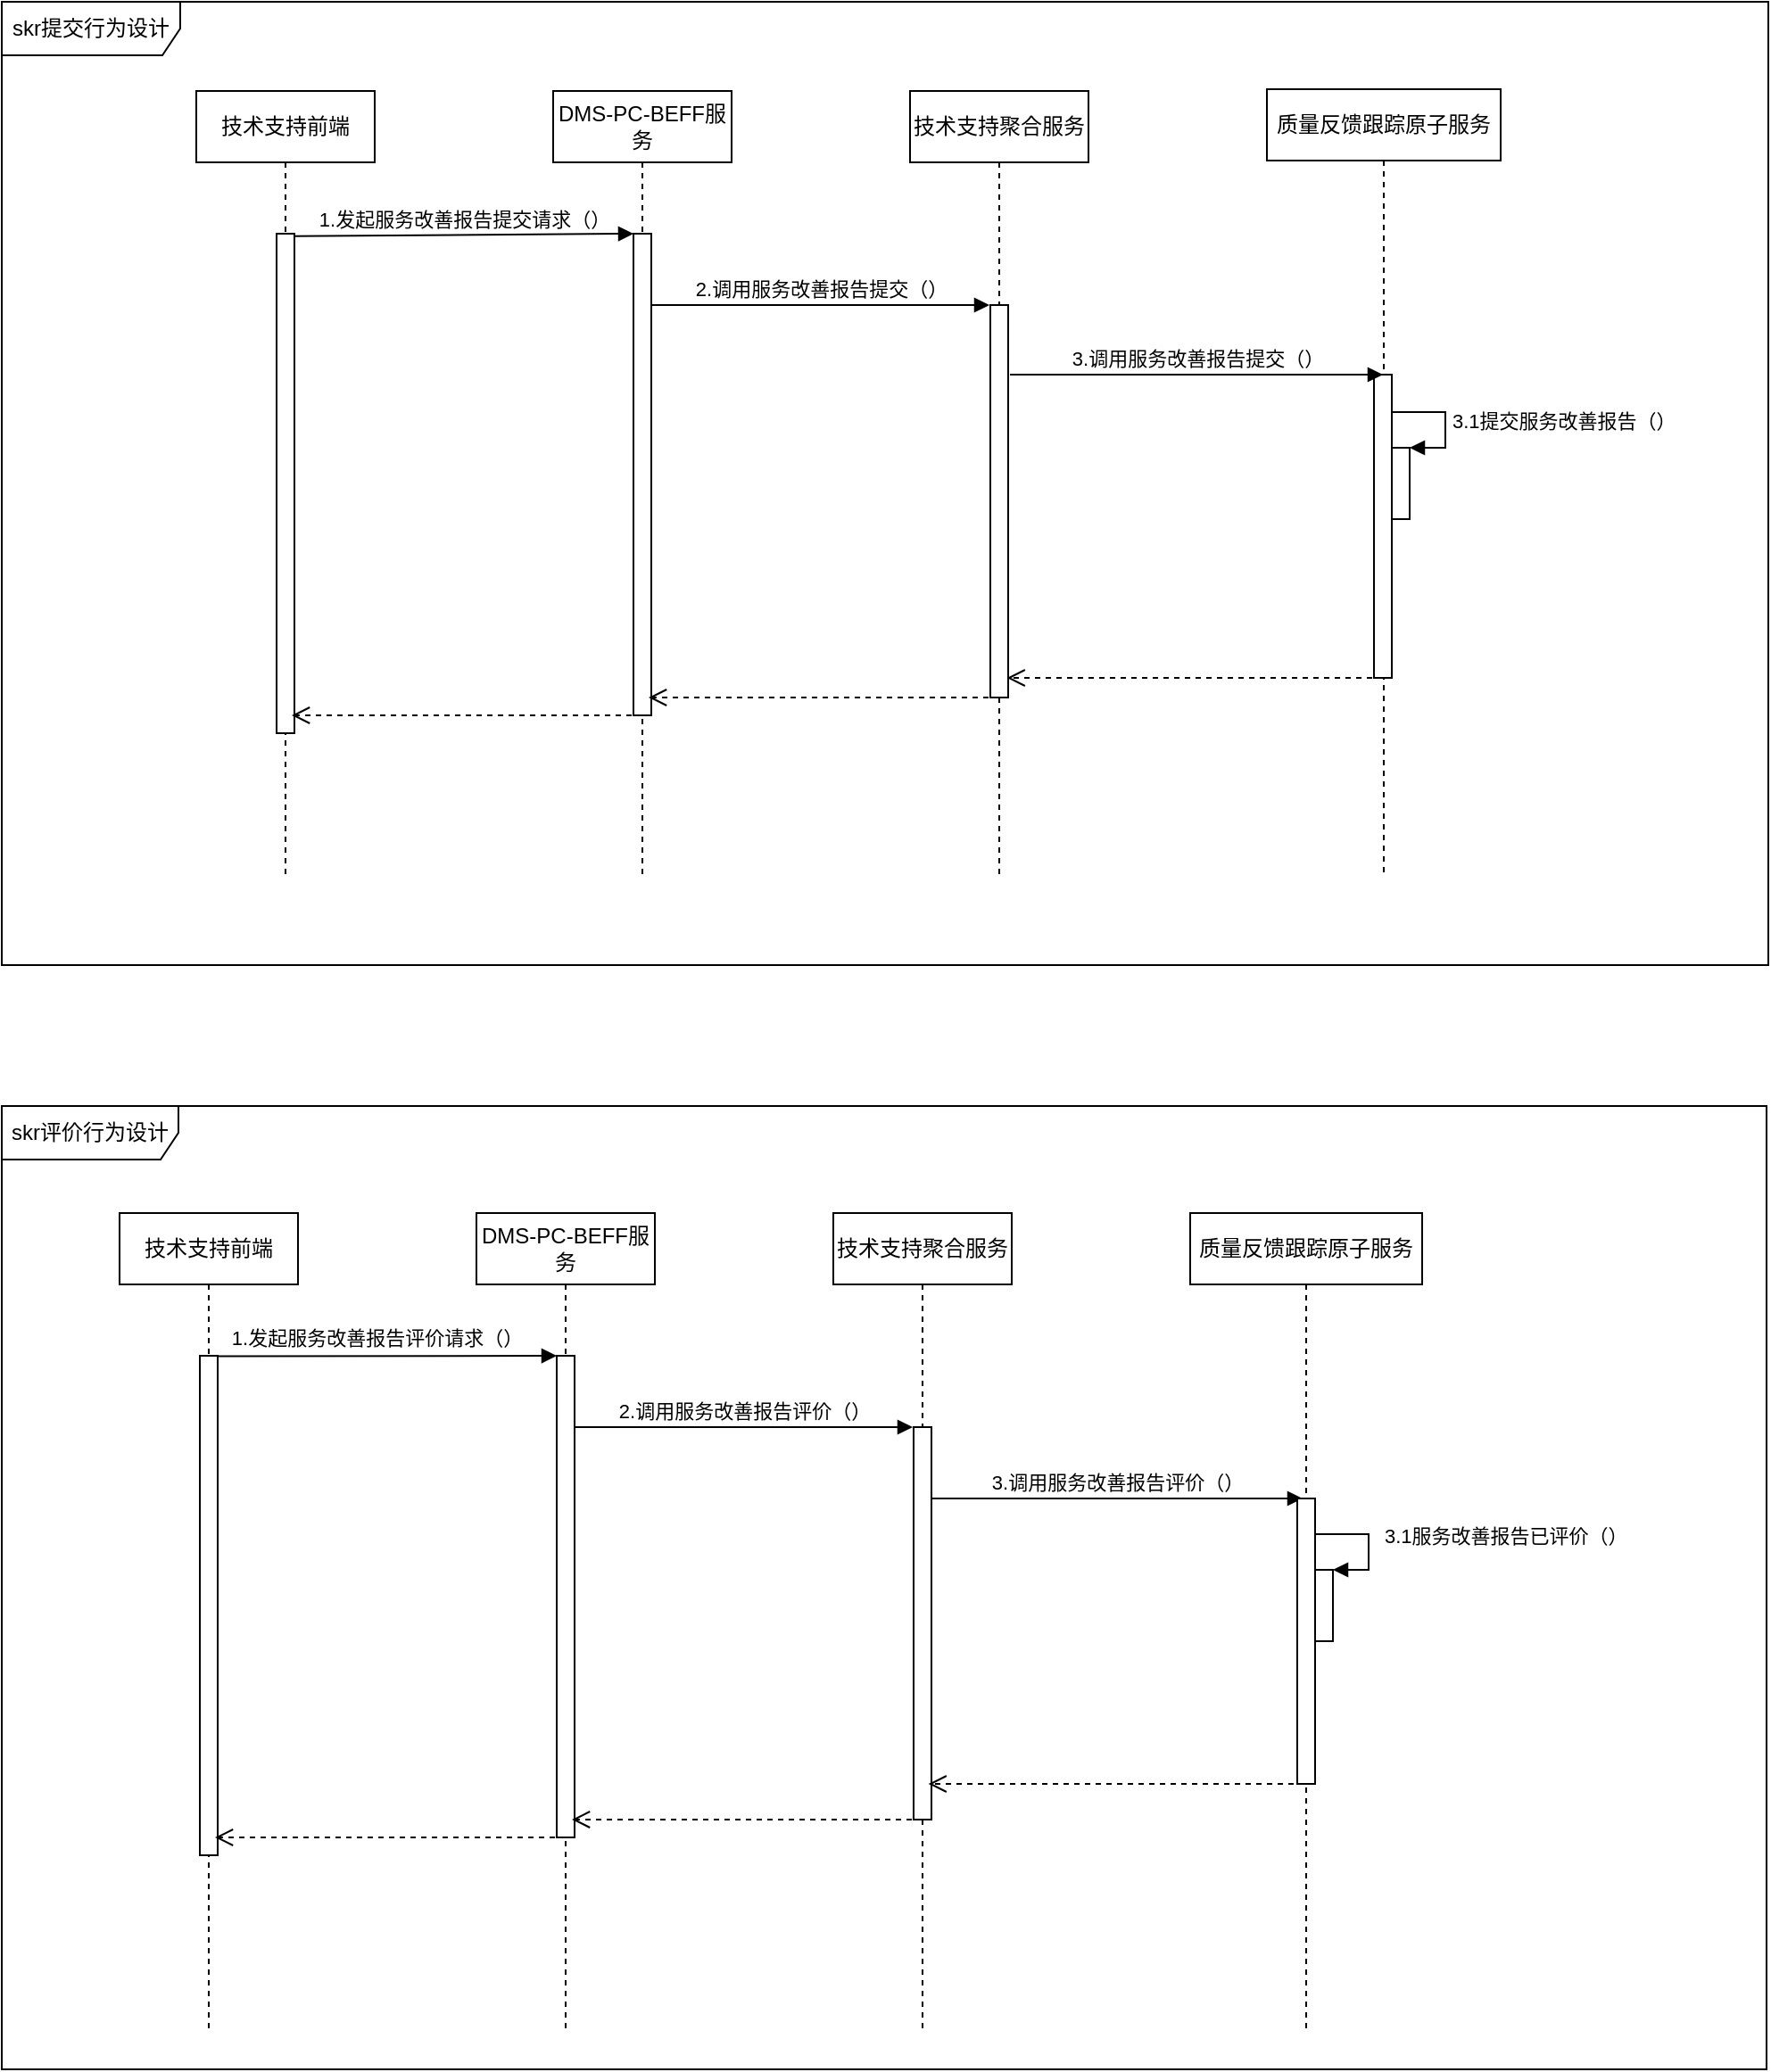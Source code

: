 <mxfile version="16.2.4" type="github" pages="6">
  <diagram id="TrSOcgq1P8zjbeBmHI5Y" name="第 1 页">
    <mxGraphModel dx="2324" dy="1053" grid="1" gridSize="10" guides="1" tooltips="1" connect="1" arrows="1" fold="1" page="1" pageScale="1" pageWidth="827" pageHeight="1169" math="0" shadow="0">
      <root>
        <mxCell id="0" />
        <mxCell id="1" parent="0" />
        <mxCell id="y9LRkIkVJuertMiDrjGQ-1" value="技术支持前端" style="shape=umlLifeline;perimeter=lifelinePerimeter;whiteSpace=wrap;html=1;container=1;collapsible=0;recursiveResize=0;outlineConnect=0;" vertex="1" parent="1">
          <mxGeometry x="339" y="151" width="100" height="440" as="geometry" />
        </mxCell>
        <mxCell id="y9LRkIkVJuertMiDrjGQ-2" value="" style="html=1;points=[];perimeter=orthogonalPerimeter;" vertex="1" parent="y9LRkIkVJuertMiDrjGQ-1">
          <mxGeometry x="45" y="80" width="10" height="280" as="geometry" />
        </mxCell>
        <mxCell id="y9LRkIkVJuertMiDrjGQ-3" value="DMS-PC-BEFF服务" style="shape=umlLifeline;perimeter=lifelinePerimeter;whiteSpace=wrap;html=1;container=1;collapsible=0;recursiveResize=0;outlineConnect=0;" vertex="1" parent="1">
          <mxGeometry x="539" y="151" width="100" height="440" as="geometry" />
        </mxCell>
        <mxCell id="y9LRkIkVJuertMiDrjGQ-4" value="" style="html=1;points=[];perimeter=orthogonalPerimeter;" vertex="1" parent="y9LRkIkVJuertMiDrjGQ-3">
          <mxGeometry x="45" y="80" width="10" height="270" as="geometry" />
        </mxCell>
        <mxCell id="y9LRkIkVJuertMiDrjGQ-5" value="2.调用服务改善报告提交（）" style="html=1;verticalAlign=bottom;endArrow=block;rounded=0;" edge="1" parent="y9LRkIkVJuertMiDrjGQ-3">
          <mxGeometry width="80" relative="1" as="geometry">
            <mxPoint x="55" y="120" as="sourcePoint" />
            <mxPoint x="244.5" y="120" as="targetPoint" />
          </mxGeometry>
        </mxCell>
        <mxCell id="y9LRkIkVJuertMiDrjGQ-6" value="技术支持聚合服务" style="shape=umlLifeline;perimeter=lifelinePerimeter;whiteSpace=wrap;html=1;container=1;collapsible=0;recursiveResize=0;outlineConnect=0;" vertex="1" parent="1">
          <mxGeometry x="739" y="151" width="100" height="440" as="geometry" />
        </mxCell>
        <mxCell id="y9LRkIkVJuertMiDrjGQ-7" value="" style="html=1;points=[];perimeter=orthogonalPerimeter;" vertex="1" parent="y9LRkIkVJuertMiDrjGQ-6">
          <mxGeometry x="45" y="120" width="10" height="220" as="geometry" />
        </mxCell>
        <mxCell id="y9LRkIkVJuertMiDrjGQ-8" value="质量反馈跟踪原子服务" style="shape=umlLifeline;perimeter=lifelinePerimeter;whiteSpace=wrap;html=1;container=1;collapsible=0;recursiveResize=0;outlineConnect=0;" vertex="1" parent="1">
          <mxGeometry x="939" y="150" width="131" height="441" as="geometry" />
        </mxCell>
        <mxCell id="y9LRkIkVJuertMiDrjGQ-9" value="" style="html=1;points=[];perimeter=orthogonalPerimeter;" vertex="1" parent="y9LRkIkVJuertMiDrjGQ-8">
          <mxGeometry x="60" y="160" width="10" height="170" as="geometry" />
        </mxCell>
        <mxCell id="y9LRkIkVJuertMiDrjGQ-10" value="" style="html=1;points=[];perimeter=orthogonalPerimeter;" vertex="1" parent="y9LRkIkVJuertMiDrjGQ-8">
          <mxGeometry x="70" y="201" width="10" height="40" as="geometry" />
        </mxCell>
        <mxCell id="y9LRkIkVJuertMiDrjGQ-11" value="3.1提交服务改善报告（）" style="edgeStyle=orthogonalEdgeStyle;html=1;align=left;spacingLeft=2;endArrow=block;rounded=0;entryX=1;entryY=0;" edge="1" parent="y9LRkIkVJuertMiDrjGQ-8" target="y9LRkIkVJuertMiDrjGQ-10">
          <mxGeometry relative="1" as="geometry">
            <mxPoint x="70" y="181" as="sourcePoint" />
            <Array as="points">
              <mxPoint x="100" y="181" />
            </Array>
          </mxGeometry>
        </mxCell>
        <mxCell id="y9LRkIkVJuertMiDrjGQ-12" value="3.调用服务改善报告提交（）" style="html=1;verticalAlign=bottom;endArrow=block;rounded=0;" edge="1" parent="y9LRkIkVJuertMiDrjGQ-8">
          <mxGeometry width="80" relative="1" as="geometry">
            <mxPoint x="-144" y="160" as="sourcePoint" />
            <mxPoint x="65" y="160" as="targetPoint" />
          </mxGeometry>
        </mxCell>
        <mxCell id="y9LRkIkVJuertMiDrjGQ-13" value="1.发起服务改善报告提交请求（）" style="html=1;verticalAlign=bottom;endArrow=block;rounded=0;exitX=1;exitY=0.005;exitDx=0;exitDy=0;exitPerimeter=0;entryX=0;entryY=0;entryDx=0;entryDy=0;entryPerimeter=0;" edge="1" parent="1" source="y9LRkIkVJuertMiDrjGQ-2" target="y9LRkIkVJuertMiDrjGQ-4">
          <mxGeometry width="80" relative="1" as="geometry">
            <mxPoint x="399" y="231" as="sourcePoint" />
            <mxPoint x="479" y="231" as="targetPoint" />
          </mxGeometry>
        </mxCell>
        <mxCell id="y9LRkIkVJuertMiDrjGQ-14" value="" style="html=1;verticalAlign=bottom;endArrow=open;dashed=1;endSize=8;rounded=0;" edge="1" parent="1">
          <mxGeometry relative="1" as="geometry">
            <mxPoint x="1004" y="480" as="sourcePoint" />
            <mxPoint x="793.324" y="480" as="targetPoint" />
          </mxGeometry>
        </mxCell>
        <mxCell id="y9LRkIkVJuertMiDrjGQ-15" value="" style="html=1;verticalAlign=bottom;endArrow=open;dashed=1;endSize=8;rounded=0;" edge="1" parent="1">
          <mxGeometry relative="1" as="geometry">
            <mxPoint x="783" y="491" as="sourcePoint" />
            <mxPoint x="592.5" y="491" as="targetPoint" />
          </mxGeometry>
        </mxCell>
        <mxCell id="y9LRkIkVJuertMiDrjGQ-16" value="" style="html=1;verticalAlign=bottom;endArrow=open;dashed=1;endSize=8;rounded=0;" edge="1" parent="1">
          <mxGeometry relative="1" as="geometry">
            <mxPoint x="583" y="501" as="sourcePoint" />
            <mxPoint x="392.5" y="501" as="targetPoint" />
          </mxGeometry>
        </mxCell>
        <mxCell id="y9LRkIkVJuertMiDrjGQ-17" value="技术支持前端" style="shape=umlLifeline;perimeter=lifelinePerimeter;whiteSpace=wrap;html=1;container=1;collapsible=0;recursiveResize=0;outlineConnect=0;" vertex="1" parent="1">
          <mxGeometry x="296" y="780" width="100" height="460" as="geometry" />
        </mxCell>
        <mxCell id="y9LRkIkVJuertMiDrjGQ-18" value="" style="html=1;points=[];perimeter=orthogonalPerimeter;" vertex="1" parent="y9LRkIkVJuertMiDrjGQ-17">
          <mxGeometry x="45" y="80" width="10" height="280" as="geometry" />
        </mxCell>
        <mxCell id="y9LRkIkVJuertMiDrjGQ-19" value="DMS-PC-BEFF服务" style="shape=umlLifeline;perimeter=lifelinePerimeter;whiteSpace=wrap;html=1;container=1;collapsible=0;recursiveResize=0;outlineConnect=0;size=40;" vertex="1" parent="1">
          <mxGeometry x="496" y="780" width="100" height="460" as="geometry" />
        </mxCell>
        <mxCell id="y9LRkIkVJuertMiDrjGQ-20" value="" style="html=1;points=[];perimeter=orthogonalPerimeter;" vertex="1" parent="y9LRkIkVJuertMiDrjGQ-19">
          <mxGeometry x="45" y="80" width="10" height="270" as="geometry" />
        </mxCell>
        <mxCell id="y9LRkIkVJuertMiDrjGQ-21" value="2.调用服务改善报告评价（）" style="html=1;verticalAlign=bottom;endArrow=block;rounded=0;" edge="1" parent="y9LRkIkVJuertMiDrjGQ-19">
          <mxGeometry width="80" relative="1" as="geometry">
            <mxPoint x="55" y="120" as="sourcePoint" />
            <mxPoint x="244.5" y="120" as="targetPoint" />
          </mxGeometry>
        </mxCell>
        <mxCell id="y9LRkIkVJuertMiDrjGQ-22" value="技术支持聚合服务" style="shape=umlLifeline;perimeter=lifelinePerimeter;whiteSpace=wrap;html=1;container=1;collapsible=0;recursiveResize=0;outlineConnect=0;" vertex="1" parent="1">
          <mxGeometry x="696" y="780" width="100" height="460" as="geometry" />
        </mxCell>
        <mxCell id="y9LRkIkVJuertMiDrjGQ-23" value="" style="html=1;points=[];perimeter=orthogonalPerimeter;" vertex="1" parent="y9LRkIkVJuertMiDrjGQ-22">
          <mxGeometry x="45" y="120" width="10" height="220" as="geometry" />
        </mxCell>
        <mxCell id="y9LRkIkVJuertMiDrjGQ-24" value="3.调用服务改善报告评价（）" style="html=1;verticalAlign=bottom;endArrow=block;rounded=0;entryX=-0.4;entryY=0;entryDx=0;entryDy=0;entryPerimeter=0;" edge="1" parent="y9LRkIkVJuertMiDrjGQ-22" source="y9LRkIkVJuertMiDrjGQ-23">
          <mxGeometry width="80" relative="1" as="geometry">
            <mxPoint x="63" y="160" as="sourcePoint" />
            <mxPoint x="263" y="160" as="targetPoint" />
          </mxGeometry>
        </mxCell>
        <mxCell id="y9LRkIkVJuertMiDrjGQ-25" value="质量反馈跟踪原子服务" style="shape=umlLifeline;perimeter=lifelinePerimeter;whiteSpace=wrap;html=1;container=1;collapsible=0;recursiveResize=0;outlineConnect=0;" vertex="1" parent="1">
          <mxGeometry x="896" y="780" width="130" height="460" as="geometry" />
        </mxCell>
        <mxCell id="y9LRkIkVJuertMiDrjGQ-26" value="" style="html=1;points=[];perimeter=orthogonalPerimeter;" vertex="1" parent="y9LRkIkVJuertMiDrjGQ-25">
          <mxGeometry x="60" y="160" width="10" height="160" as="geometry" />
        </mxCell>
        <mxCell id="y9LRkIkVJuertMiDrjGQ-27" value="" style="html=1;points=[];perimeter=orthogonalPerimeter;" vertex="1" parent="y9LRkIkVJuertMiDrjGQ-25">
          <mxGeometry x="70" y="200" width="10" height="40" as="geometry" />
        </mxCell>
        <mxCell id="y9LRkIkVJuertMiDrjGQ-28" value="3.1服务改善报告已评价（）" style="edgeStyle=orthogonalEdgeStyle;html=1;align=left;spacingLeft=2;endArrow=block;rounded=0;entryX=1;entryY=0;" edge="1" parent="y9LRkIkVJuertMiDrjGQ-25" target="y9LRkIkVJuertMiDrjGQ-27">
          <mxGeometry x="-0.114" y="5" relative="1" as="geometry">
            <mxPoint x="70" y="180" as="sourcePoint" />
            <Array as="points">
              <mxPoint x="100" y="180" />
            </Array>
            <mxPoint as="offset" />
          </mxGeometry>
        </mxCell>
        <mxCell id="y9LRkIkVJuertMiDrjGQ-29" value="1.发起服务改善报告评价请求（）" style="html=1;verticalAlign=bottom;endArrow=block;rounded=0;exitX=1;exitY=0.001;exitDx=0;exitDy=0;exitPerimeter=0;entryX=0;entryY=0;entryDx=0;entryDy=0;entryPerimeter=0;" edge="1" parent="1" source="y9LRkIkVJuertMiDrjGQ-18" target="y9LRkIkVJuertMiDrjGQ-20">
          <mxGeometry x="-0.063" y="1" width="80" relative="1" as="geometry">
            <mxPoint x="356" y="860" as="sourcePoint" />
            <mxPoint x="436" y="860" as="targetPoint" />
            <mxPoint as="offset" />
          </mxGeometry>
        </mxCell>
        <mxCell id="y9LRkIkVJuertMiDrjGQ-30" value="" style="html=1;verticalAlign=bottom;endArrow=open;dashed=1;endSize=8;rounded=0;exitX=-0.2;exitY=1;exitDx=0;exitDy=0;exitPerimeter=0;" edge="1" parent="1" source="y9LRkIkVJuertMiDrjGQ-26">
          <mxGeometry relative="1" as="geometry">
            <mxPoint x="940" y="1100" as="sourcePoint" />
            <mxPoint x="749.324" y="1100" as="targetPoint" />
          </mxGeometry>
        </mxCell>
        <mxCell id="y9LRkIkVJuertMiDrjGQ-31" value="" style="html=1;verticalAlign=bottom;endArrow=open;dashed=1;endSize=8;rounded=0;" edge="1" parent="1">
          <mxGeometry relative="1" as="geometry">
            <mxPoint x="740" y="1120" as="sourcePoint" />
            <mxPoint x="549.5" y="1120" as="targetPoint" />
          </mxGeometry>
        </mxCell>
        <mxCell id="y9LRkIkVJuertMiDrjGQ-32" value="" style="html=1;verticalAlign=bottom;endArrow=open;dashed=1;endSize=8;rounded=0;" edge="1" parent="1">
          <mxGeometry relative="1" as="geometry">
            <mxPoint x="540" y="1130" as="sourcePoint" />
            <mxPoint x="349.5" y="1130" as="targetPoint" />
          </mxGeometry>
        </mxCell>
        <mxCell id="y9LRkIkVJuertMiDrjGQ-33" value="skr提交行为设计" style="shape=umlFrame;whiteSpace=wrap;html=1;width=100;height=30;" vertex="1" parent="1">
          <mxGeometry x="230" y="101" width="990" height="540" as="geometry" />
        </mxCell>
        <mxCell id="y9LRkIkVJuertMiDrjGQ-34" value="skr评价行为设计" style="shape=umlFrame;whiteSpace=wrap;html=1;width=99;height=30;" vertex="1" parent="1">
          <mxGeometry x="230" y="720" width="989" height="540" as="geometry" />
        </mxCell>
      </root>
    </mxGraphModel>
  </diagram>
  <diagram name="skr聚合根设计" id="5BwiAaiVjhntde1D76YD">
    <mxGraphModel dx="1422" dy="762" grid="1" gridSize="10" guides="1" tooltips="1" connect="1" arrows="1" fold="1" page="1" pageScale="1" pageWidth="3300" pageHeight="4681" math="0" shadow="0">
      <root>
        <mxCell id="-Jd7vyAMfyjJsaXYtgSQ-0" />
        <mxCell id="-Jd7vyAMfyjJsaXYtgSQ-1" parent="-Jd7vyAMfyjJsaXYtgSQ-0" />
        <mxCell id="TLOllca4X_2cKeXK6NPu-2" value="skr" style="shape=table;startSize=30;container=1;collapsible=1;childLayout=tableLayout;fixedRows=1;rowLines=0;fontStyle=1;align=center;resizeLast=1;fillColor=#D0C96F;strokeColor=#b85450;" parent="-Jd7vyAMfyjJsaXYtgSQ-1" vertex="1">
          <mxGeometry x="535" y="720" width="170" height="210" as="geometry" />
        </mxCell>
        <mxCell id="TLOllca4X_2cKeXK6NPu-3" value="" style="shape=partialRectangle;collapsible=0;dropTarget=0;pointerEvents=0;fillColor=#D0C96F;top=0;left=0;bottom=1;right=0;points=[[0,0.5],[1,0.5]];portConstraint=eastwest;" parent="TLOllca4X_2cKeXK6NPu-2" vertex="1">
          <mxGeometry y="30" width="170" height="30" as="geometry" />
        </mxCell>
        <mxCell id="TLOllca4X_2cKeXK6NPu-4" value="PK" style="shape=partialRectangle;connectable=0;fillColor=#D0C96F;top=0;left=0;bottom=0;right=0;fontStyle=1;overflow=hidden;strokeColor=#b85450;" parent="TLOllca4X_2cKeXK6NPu-3" vertex="1">
          <mxGeometry width="30" height="30" as="geometry">
            <mxRectangle width="30" height="30" as="alternateBounds" />
          </mxGeometry>
        </mxCell>
        <mxCell id="TLOllca4X_2cKeXK6NPu-5" value="ID" style="shape=partialRectangle;connectable=0;fillColor=#D0C96F;top=0;left=0;bottom=0;right=0;align=left;spacingLeft=6;fontStyle=5;overflow=hidden;strokeColor=#b85450;" parent="TLOllca4X_2cKeXK6NPu-3" vertex="1">
          <mxGeometry x="30" width="140" height="30" as="geometry">
            <mxRectangle width="140" height="30" as="alternateBounds" />
          </mxGeometry>
        </mxCell>
        <mxCell id="TLOllca4X_2cKeXK6NPu-6" value="" style="shape=partialRectangle;collapsible=0;dropTarget=0;pointerEvents=0;fillColor=#D0C96F;top=0;left=0;bottom=0;right=0;points=[[0,0.5],[1,0.5]];portConstraint=eastwest;" parent="TLOllca4X_2cKeXK6NPu-2" vertex="1">
          <mxGeometry y="60" width="170" height="30" as="geometry" />
        </mxCell>
        <mxCell id="TLOllca4X_2cKeXK6NPu-7" value="" style="shape=partialRectangle;connectable=0;fillColor=#D0C96F;top=0;left=0;bottom=0;right=0;editable=1;overflow=hidden;strokeColor=#b85450;" parent="TLOllca4X_2cKeXK6NPu-6" vertex="1">
          <mxGeometry width="30" height="30" as="geometry">
            <mxRectangle width="30" height="30" as="alternateBounds" />
          </mxGeometry>
        </mxCell>
        <mxCell id="TLOllca4X_2cKeXK6NPu-8" value="经销店代码" style="shape=partialRectangle;connectable=0;fillColor=#D0C96F;top=0;left=0;bottom=0;right=0;align=left;spacingLeft=6;overflow=hidden;strokeColor=#b85450;" parent="TLOllca4X_2cKeXK6NPu-6" vertex="1">
          <mxGeometry x="30" width="140" height="30" as="geometry">
            <mxRectangle width="140" height="30" as="alternateBounds" />
          </mxGeometry>
        </mxCell>
        <mxCell id="TLOllca4X_2cKeXK6NPu-9" value="" style="shape=partialRectangle;collapsible=0;dropTarget=0;pointerEvents=0;fillColor=#D0C96F;top=0;left=0;bottom=0;right=0;points=[[0,0.5],[1,0.5]];portConstraint=eastwest;" parent="TLOllca4X_2cKeXK6NPu-2" vertex="1">
          <mxGeometry y="90" width="170" height="30" as="geometry" />
        </mxCell>
        <mxCell id="TLOllca4X_2cKeXK6NPu-10" value="" style="shape=partialRectangle;connectable=0;fillColor=#D0C96F;top=0;left=0;bottom=0;right=0;editable=1;overflow=hidden;strokeColor=#b85450;" parent="TLOllca4X_2cKeXK6NPu-9" vertex="1">
          <mxGeometry width="30" height="30" as="geometry">
            <mxRectangle width="30" height="30" as="alternateBounds" />
          </mxGeometry>
        </mxCell>
        <mxCell id="TLOllca4X_2cKeXK6NPu-11" value="担当" style="shape=partialRectangle;connectable=0;fillColor=#D0C96F;top=0;left=0;bottom=0;right=0;align=left;spacingLeft=6;overflow=hidden;strokeColor=#b85450;" parent="TLOllca4X_2cKeXK6NPu-9" vertex="1">
          <mxGeometry x="30" width="140" height="30" as="geometry">
            <mxRectangle width="140" height="30" as="alternateBounds" />
          </mxGeometry>
        </mxCell>
        <mxCell id="TLOllca4X_2cKeXK6NPu-12" value="" style="shape=partialRectangle;collapsible=0;dropTarget=0;pointerEvents=0;fillColor=#D0C96F;top=0;left=0;bottom=0;right=0;points=[[0,0.5],[1,0.5]];portConstraint=eastwest;" parent="TLOllca4X_2cKeXK6NPu-2" vertex="1">
          <mxGeometry y="120" width="170" height="30" as="geometry" />
        </mxCell>
        <mxCell id="TLOllca4X_2cKeXK6NPu-13" value="" style="shape=partialRectangle;connectable=0;fillColor=#D0C96F;top=0;left=0;bottom=0;right=0;editable=1;overflow=hidden;strokeColor=#b85450;" parent="TLOllca4X_2cKeXK6NPu-12" vertex="1">
          <mxGeometry width="30" height="30" as="geometry">
            <mxRectangle width="30" height="30" as="alternateBounds" />
          </mxGeometry>
        </mxCell>
        <mxCell id="TLOllca4X_2cKeXK6NPu-14" value="报告日期" style="shape=partialRectangle;connectable=0;fillColor=#D0C96F;top=0;left=0;bottom=0;right=0;align=left;spacingLeft=6;overflow=hidden;strokeColor=#b85450;" parent="TLOllca4X_2cKeXK6NPu-12" vertex="1">
          <mxGeometry x="30" width="140" height="30" as="geometry">
            <mxRectangle width="140" height="30" as="alternateBounds" />
          </mxGeometry>
        </mxCell>
        <mxCell id="TLOllca4X_2cKeXK6NPu-18" value="" style="shape=partialRectangle;collapsible=0;dropTarget=0;pointerEvents=0;fillColor=#D0C96F;top=0;left=0;bottom=0;right=0;points=[[0,0.5],[1,0.5]];portConstraint=eastwest;" parent="TLOllca4X_2cKeXK6NPu-2" vertex="1">
          <mxGeometry y="150" width="170" height="30" as="geometry" />
        </mxCell>
        <mxCell id="TLOllca4X_2cKeXK6NPu-19" value="" style="shape=partialRectangle;connectable=0;fillColor=#D0C96F;top=0;left=0;bottom=0;right=0;editable=1;overflow=hidden;strokeColor=#b85450;" parent="TLOllca4X_2cKeXK6NPu-18" vertex="1">
          <mxGeometry width="30" height="30" as="geometry">
            <mxRectangle width="30" height="30" as="alternateBounds" />
          </mxGeometry>
        </mxCell>
        <mxCell id="TLOllca4X_2cKeXK6NPu-20" value="车辆信息" style="shape=partialRectangle;connectable=0;fillColor=#D0C96F;top=0;left=0;bottom=0;right=0;align=left;spacingLeft=6;overflow=hidden;strokeColor=#b85450;" parent="TLOllca4X_2cKeXK6NPu-18" vertex="1">
          <mxGeometry x="30" width="140" height="30" as="geometry">
            <mxRectangle width="140" height="30" as="alternateBounds" />
          </mxGeometry>
        </mxCell>
        <mxCell id="TLOllca4X_2cKeXK6NPu-36" value="" style="shape=partialRectangle;collapsible=0;dropTarget=0;pointerEvents=0;fillColor=#D0C96F;top=0;left=0;bottom=0;right=0;points=[[0,0.5],[1,0.5]];portConstraint=eastwest;" parent="TLOllca4X_2cKeXK6NPu-2" vertex="1">
          <mxGeometry y="180" width="170" height="30" as="geometry" />
        </mxCell>
        <mxCell id="TLOllca4X_2cKeXK6NPu-37" value="" style="shape=partialRectangle;connectable=0;fillColor=#D0C96F;top=0;left=0;bottom=0;right=0;editable=1;overflow=hidden;strokeColor=#b85450;" parent="TLOllca4X_2cKeXK6NPu-36" vertex="1">
          <mxGeometry width="30" height="30" as="geometry">
            <mxRectangle width="30" height="30" as="alternateBounds" />
          </mxGeometry>
        </mxCell>
        <mxCell id="TLOllca4X_2cKeXK6NPu-38" value="标题" style="shape=partialRectangle;connectable=0;fillColor=#D0C96F;top=0;left=0;bottom=0;right=0;align=left;spacingLeft=6;overflow=hidden;strokeColor=#b85450;" parent="TLOllca4X_2cKeXK6NPu-36" vertex="1">
          <mxGeometry x="30" width="140" height="30" as="geometry">
            <mxRectangle width="140" height="30" as="alternateBounds" />
          </mxGeometry>
        </mxCell>
        <mxCell id="TLOllca4X_2cKeXK6NPu-54" value="【共通】车辆信息" style="shape=table;startSize=30;container=1;collapsible=1;childLayout=tableLayout;fixedRows=1;rowLines=0;fontStyle=1;align=center;resizeLast=1;fillColor=#FFFA9E;strokeColor=#6c8ebf;" parent="-Jd7vyAMfyjJsaXYtgSQ-1" vertex="1">
          <mxGeometry x="220" y="720" width="180" height="240" as="geometry" />
        </mxCell>
        <mxCell id="TLOllca4X_2cKeXK6NPu-55" value="" style="shape=partialRectangle;collapsible=0;dropTarget=0;pointerEvents=0;fillColor=#FFFA9E;top=0;left=0;bottom=1;right=0;points=[[0,0.5],[1,0.5]];portConstraint=eastwest;" parent="TLOllca4X_2cKeXK6NPu-54" vertex="1">
          <mxGeometry y="30" width="180" height="30" as="geometry" />
        </mxCell>
        <mxCell id="TLOllca4X_2cKeXK6NPu-56" value="PK" style="shape=partialRectangle;connectable=0;fillColor=#FFFA9E;top=0;left=0;bottom=0;right=0;fontStyle=1;overflow=hidden;strokeColor=#6c8ebf;" parent="TLOllca4X_2cKeXK6NPu-55" vertex="1">
          <mxGeometry width="30" height="30" as="geometry">
            <mxRectangle width="30" height="30" as="alternateBounds" />
          </mxGeometry>
        </mxCell>
        <mxCell id="TLOllca4X_2cKeXK6NPu-57" value="ID" style="shape=partialRectangle;connectable=0;fillColor=#FFFA9E;top=0;left=0;bottom=0;right=0;align=left;spacingLeft=6;fontStyle=5;overflow=hidden;strokeColor=#6c8ebf;" parent="TLOllca4X_2cKeXK6NPu-55" vertex="1">
          <mxGeometry x="30" width="150" height="30" as="geometry">
            <mxRectangle width="150" height="30" as="alternateBounds" />
          </mxGeometry>
        </mxCell>
        <mxCell id="TLOllca4X_2cKeXK6NPu-58" value="" style="shape=partialRectangle;collapsible=0;dropTarget=0;pointerEvents=0;fillColor=#FFFA9E;top=0;left=0;bottom=0;right=0;points=[[0,0.5],[1,0.5]];portConstraint=eastwest;" parent="TLOllca4X_2cKeXK6NPu-54" vertex="1">
          <mxGeometry y="60" width="180" height="30" as="geometry" />
        </mxCell>
        <mxCell id="TLOllca4X_2cKeXK6NPu-59" value="" style="shape=partialRectangle;connectable=0;fillColor=#FFFA9E;top=0;left=0;bottom=0;right=0;editable=1;overflow=hidden;strokeColor=#6c8ebf;" parent="TLOllca4X_2cKeXK6NPu-58" vertex="1">
          <mxGeometry width="30" height="30" as="geometry">
            <mxRectangle width="30" height="30" as="alternateBounds" />
          </mxGeometry>
        </mxCell>
        <mxCell id="TLOllca4X_2cKeXK6NPu-60" value="VIN码" style="shape=partialRectangle;connectable=0;fillColor=#FFFA9E;top=0;left=0;bottom=0;right=0;align=left;spacingLeft=6;overflow=hidden;strokeColor=#6c8ebf;" parent="TLOllca4X_2cKeXK6NPu-58" vertex="1">
          <mxGeometry x="30" width="150" height="30" as="geometry">
            <mxRectangle width="150" height="30" as="alternateBounds" />
          </mxGeometry>
        </mxCell>
        <mxCell id="TLOllca4X_2cKeXK6NPu-73" value="" style="shape=partialRectangle;collapsible=0;dropTarget=0;pointerEvents=0;fillColor=#FFFA9E;top=0;left=0;bottom=0;right=0;points=[[0,0.5],[1,0.5]];portConstraint=eastwest;" parent="TLOllca4X_2cKeXK6NPu-54" vertex="1">
          <mxGeometry y="90" width="180" height="30" as="geometry" />
        </mxCell>
        <mxCell id="TLOllca4X_2cKeXK6NPu-74" value="" style="shape=partialRectangle;connectable=0;fillColor=#FFFA9E;top=0;left=0;bottom=0;right=0;editable=1;overflow=hidden;strokeColor=#6c8ebf;" parent="TLOllca4X_2cKeXK6NPu-73" vertex="1">
          <mxGeometry width="30" height="30" as="geometry">
            <mxRectangle width="30" height="30" as="alternateBounds" />
          </mxGeometry>
        </mxCell>
        <mxCell id="TLOllca4X_2cKeXK6NPu-75" value="车辆名称" style="shape=partialRectangle;connectable=0;fillColor=#FFFA9E;top=0;left=0;bottom=0;right=0;align=left;spacingLeft=6;overflow=hidden;strokeColor=#6c8ebf;" parent="TLOllca4X_2cKeXK6NPu-73" vertex="1">
          <mxGeometry x="30" width="150" height="30" as="geometry">
            <mxRectangle width="150" height="30" as="alternateBounds" />
          </mxGeometry>
        </mxCell>
        <mxCell id="TLOllca4X_2cKeXK6NPu-61" value="" style="shape=partialRectangle;collapsible=0;dropTarget=0;pointerEvents=0;fillColor=#FFFA9E;top=0;left=0;bottom=0;right=0;points=[[0,0.5],[1,0.5]];portConstraint=eastwest;" parent="TLOllca4X_2cKeXK6NPu-54" vertex="1">
          <mxGeometry y="120" width="180" height="30" as="geometry" />
        </mxCell>
        <mxCell id="TLOllca4X_2cKeXK6NPu-62" value="" style="shape=partialRectangle;connectable=0;fillColor=#FFFA9E;top=0;left=0;bottom=0;right=0;editable=1;overflow=hidden;strokeColor=#6c8ebf;" parent="TLOllca4X_2cKeXK6NPu-61" vertex="1">
          <mxGeometry width="30" height="30" as="geometry">
            <mxRectangle width="30" height="30" as="alternateBounds" />
          </mxGeometry>
        </mxCell>
        <mxCell id="TLOllca4X_2cKeXK6NPu-63" value="车型" style="shape=partialRectangle;connectable=0;fillColor=#FFFA9E;top=0;left=0;bottom=0;right=0;align=left;spacingLeft=6;overflow=hidden;strokeColor=#6c8ebf;" parent="TLOllca4X_2cKeXK6NPu-61" vertex="1">
          <mxGeometry x="30" width="150" height="30" as="geometry">
            <mxRectangle width="150" height="30" as="alternateBounds" />
          </mxGeometry>
        </mxCell>
        <mxCell id="TLOllca4X_2cKeXK6NPu-64" value="" style="shape=partialRectangle;collapsible=0;dropTarget=0;pointerEvents=0;fillColor=#FFFA9E;top=0;left=0;bottom=0;right=0;points=[[0,0.5],[1,0.5]];portConstraint=eastwest;" parent="TLOllca4X_2cKeXK6NPu-54" vertex="1">
          <mxGeometry y="150" width="180" height="30" as="geometry" />
        </mxCell>
        <mxCell id="TLOllca4X_2cKeXK6NPu-65" value="" style="shape=partialRectangle;connectable=0;fillColor=#FFFA9E;top=0;left=0;bottom=0;right=0;editable=1;overflow=hidden;strokeColor=#6c8ebf;" parent="TLOllca4X_2cKeXK6NPu-64" vertex="1">
          <mxGeometry width="30" height="30" as="geometry">
            <mxRectangle width="30" height="30" as="alternateBounds" />
          </mxGeometry>
        </mxCell>
        <mxCell id="TLOllca4X_2cKeXK6NPu-66" value="车型代码" style="shape=partialRectangle;connectable=0;fillColor=#FFFA9E;top=0;left=0;bottom=0;right=0;align=left;spacingLeft=6;overflow=hidden;strokeColor=#6c8ebf;" parent="TLOllca4X_2cKeXK6NPu-64" vertex="1">
          <mxGeometry x="30" width="150" height="30" as="geometry">
            <mxRectangle width="150" height="30" as="alternateBounds" />
          </mxGeometry>
        </mxCell>
        <mxCell id="TLOllca4X_2cKeXK6NPu-67" value="" style="shape=partialRectangle;collapsible=0;dropTarget=0;pointerEvents=0;fillColor=#FFFA9E;top=0;left=0;bottom=0;right=0;points=[[0,0.5],[1,0.5]];portConstraint=eastwest;" parent="TLOllca4X_2cKeXK6NPu-54" vertex="1">
          <mxGeometry y="180" width="180" height="30" as="geometry" />
        </mxCell>
        <mxCell id="TLOllca4X_2cKeXK6NPu-68" value="" style="shape=partialRectangle;connectable=0;fillColor=#FFFA9E;top=0;left=0;bottom=0;right=0;editable=1;overflow=hidden;strokeColor=#6c8ebf;" parent="TLOllca4X_2cKeXK6NPu-67" vertex="1">
          <mxGeometry width="30" height="30" as="geometry">
            <mxRectangle width="30" height="30" as="alternateBounds" />
          </mxGeometry>
        </mxCell>
        <mxCell id="TLOllca4X_2cKeXK6NPu-69" value="生产日期" style="shape=partialRectangle;connectable=0;fillColor=#FFFA9E;top=0;left=0;bottom=0;right=0;align=left;spacingLeft=6;overflow=hidden;strokeColor=#6c8ebf;" parent="TLOllca4X_2cKeXK6NPu-67" vertex="1">
          <mxGeometry x="30" width="150" height="30" as="geometry">
            <mxRectangle width="150" height="30" as="alternateBounds" />
          </mxGeometry>
        </mxCell>
        <mxCell id="TLOllca4X_2cKeXK6NPu-70" value="" style="shape=partialRectangle;collapsible=0;dropTarget=0;pointerEvents=0;fillColor=#FFFA9E;top=0;left=0;bottom=0;right=0;points=[[0,0.5],[1,0.5]];portConstraint=eastwest;" parent="TLOllca4X_2cKeXK6NPu-54" vertex="1">
          <mxGeometry y="210" width="180" height="30" as="geometry" />
        </mxCell>
        <mxCell id="TLOllca4X_2cKeXK6NPu-71" value="" style="shape=partialRectangle;connectable=0;fillColor=#FFFA9E;top=0;left=0;bottom=0;right=0;editable=1;overflow=hidden;strokeColor=#6c8ebf;" parent="TLOllca4X_2cKeXK6NPu-70" vertex="1">
          <mxGeometry width="30" height="30" as="geometry">
            <mxRectangle width="30" height="30" as="alternateBounds" />
          </mxGeometry>
        </mxCell>
        <mxCell id="TLOllca4X_2cKeXK6NPu-72" value="年代代码" style="shape=partialRectangle;connectable=0;fillColor=#FFFA9E;top=0;left=0;bottom=0;right=0;align=left;spacingLeft=6;overflow=hidden;strokeColor=#6c8ebf;" parent="TLOllca4X_2cKeXK6NPu-70" vertex="1">
          <mxGeometry x="30" width="150" height="30" as="geometry">
            <mxRectangle width="150" height="30" as="alternateBounds" />
          </mxGeometry>
        </mxCell>
        <mxCell id="TLOllca4X_2cKeXK6NPu-76" value="skr评价" style="shape=table;startSize=30;container=1;collapsible=1;childLayout=tableLayout;fixedRows=1;rowLines=0;fontStyle=1;align=center;resizeLast=1;fillColor=#D0C96F;strokeColor=#b85450;" parent="-Jd7vyAMfyjJsaXYtgSQ-1" vertex="1">
          <mxGeometry x="840" y="720" width="180" height="115" as="geometry" />
        </mxCell>
        <mxCell id="TLOllca4X_2cKeXK6NPu-77" value="" style="shape=partialRectangle;collapsible=0;dropTarget=0;pointerEvents=0;fillColor=#D0C96F;top=0;left=0;bottom=1;right=0;points=[[0,0.5],[1,0.5]];portConstraint=eastwest;" parent="TLOllca4X_2cKeXK6NPu-76" vertex="1">
          <mxGeometry y="30" width="180" height="30" as="geometry" />
        </mxCell>
        <mxCell id="TLOllca4X_2cKeXK6NPu-78" value="PK" style="shape=partialRectangle;connectable=0;fillColor=#D0C96F;top=0;left=0;bottom=0;right=0;fontStyle=1;overflow=hidden;strokeColor=#b85450;" parent="TLOllca4X_2cKeXK6NPu-77" vertex="1">
          <mxGeometry width="30" height="30" as="geometry">
            <mxRectangle width="30" height="30" as="alternateBounds" />
          </mxGeometry>
        </mxCell>
        <mxCell id="TLOllca4X_2cKeXK6NPu-79" value="ID" style="shape=partialRectangle;connectable=0;fillColor=#D0C96F;top=0;left=0;bottom=0;right=0;align=left;spacingLeft=6;fontStyle=5;overflow=hidden;strokeColor=#b85450;" parent="TLOllca4X_2cKeXK6NPu-77" vertex="1">
          <mxGeometry x="30" width="150" height="30" as="geometry">
            <mxRectangle width="150" height="30" as="alternateBounds" />
          </mxGeometry>
        </mxCell>
        <mxCell id="OXO-AGjDQIuk0UqCaN1q-0" value="" style="shape=partialRectangle;collapsible=0;dropTarget=0;pointerEvents=0;fillColor=#D0C96F;top=0;left=0;bottom=0;right=0;points=[[0,0.5],[1,0.5]];portConstraint=eastwest;" parent="TLOllca4X_2cKeXK6NPu-76" vertex="1">
          <mxGeometry y="60" width="180" height="30" as="geometry" />
        </mxCell>
        <mxCell id="OXO-AGjDQIuk0UqCaN1q-1" value="FK" style="shape=partialRectangle;connectable=0;fillColor=#D0C96F;top=0;left=0;bottom=0;right=0;fontStyle=0;overflow=hidden;strokeColor=#b85450;" parent="OXO-AGjDQIuk0UqCaN1q-0" vertex="1">
          <mxGeometry width="30" height="30" as="geometry">
            <mxRectangle width="30" height="30" as="alternateBounds" />
          </mxGeometry>
        </mxCell>
        <mxCell id="OXO-AGjDQIuk0UqCaN1q-2" value="skr管理ID" style="shape=partialRectangle;connectable=0;fillColor=#D0C96F;top=0;left=0;bottom=0;right=0;align=left;spacingLeft=6;fontStyle=0;overflow=hidden;strokeColor=#b85450;" parent="OXO-AGjDQIuk0UqCaN1q-0" vertex="1">
          <mxGeometry x="30" width="150" height="30" as="geometry">
            <mxRectangle width="150" height="30" as="alternateBounds" />
          </mxGeometry>
        </mxCell>
        <mxCell id="TLOllca4X_2cKeXK6NPu-86" value="" style="shape=partialRectangle;collapsible=0;dropTarget=0;pointerEvents=0;fillColor=#D0C96F;top=0;left=0;bottom=0;right=0;points=[[0,0.5],[1,0.5]];portConstraint=eastwest;" parent="TLOllca4X_2cKeXK6NPu-76" vertex="1">
          <mxGeometry y="90" width="180" height="25" as="geometry" />
        </mxCell>
        <mxCell id="TLOllca4X_2cKeXK6NPu-87" value="" style="shape=partialRectangle;connectable=0;fillColor=#D0C96F;top=0;left=0;bottom=0;right=0;editable=1;overflow=hidden;strokeColor=#b85450;" parent="TLOllca4X_2cKeXK6NPu-86" vertex="1">
          <mxGeometry width="30" height="25" as="geometry">
            <mxRectangle width="30" height="25" as="alternateBounds" />
          </mxGeometry>
        </mxCell>
        <mxCell id="TLOllca4X_2cKeXK6NPu-88" value="等级评价" style="shape=partialRectangle;connectable=0;fillColor=#D0C96F;top=0;left=0;bottom=0;right=0;align=left;spacingLeft=6;overflow=hidden;strokeColor=#b85450;" parent="TLOllca4X_2cKeXK6NPu-86" vertex="1">
          <mxGeometry x="30" width="150" height="25" as="geometry">
            <mxRectangle width="150" height="25" as="alternateBounds" />
          </mxGeometry>
        </mxCell>
        <mxCell id="9-1ZYpqubb55ALp7Nfj2-0" value="" style="endArrow=open;html=1;endSize=12;startArrow=diamondThin;startSize=14;startFill=0;edgeStyle=orthogonalEdgeStyle;align=left;verticalAlign=bottom;rounded=0;exitX=0;exitY=0.5;exitDx=0;exitDy=0;entryX=1;entryY=0.5;entryDx=0;entryDy=0;" parent="-Jd7vyAMfyjJsaXYtgSQ-1" source="TLOllca4X_2cKeXK6NPu-18" target="TLOllca4X_2cKeXK6NPu-58" edge="1">
          <mxGeometry x="-1" y="3" relative="1" as="geometry">
            <mxPoint x="220" y="1070" as="sourcePoint" />
            <mxPoint x="380" y="1070" as="targetPoint" />
          </mxGeometry>
        </mxCell>
        <mxCell id="GLfcdRq7hHhKy1tgJzma-0" value="" style="edgeStyle=entityRelationEdgeStyle;fontSize=12;html=1;endArrow=ERoneToMany;rounded=0;exitX=1;exitY=0.5;exitDx=0;exitDy=0;entryX=0;entryY=0.5;entryDx=0;entryDy=0;" parent="-Jd7vyAMfyjJsaXYtgSQ-1" source="TLOllca4X_2cKeXK6NPu-3" target="OXO-AGjDQIuk0UqCaN1q-0" edge="1">
          <mxGeometry width="100" height="100" relative="1" as="geometry">
            <mxPoint x="780" y="1050" as="sourcePoint" />
            <mxPoint x="880" y="950" as="targetPoint" />
          </mxGeometry>
        </mxCell>
      </root>
    </mxGraphModel>
  </diagram>
  <diagram name="skr时序图" id="MSPZWGJevCSYTT39VmB_">
    <mxGraphModel dx="1422" dy="762" grid="1" gridSize="10" guides="1" tooltips="1" connect="1" arrows="1" fold="1" page="1" pageScale="1" pageWidth="3300" pageHeight="4681" math="0" shadow="0">
      <root>
        <mxCell id="nMQyGNRqzd0hYEF32yeD-0" />
        <mxCell id="nMQyGNRqzd0hYEF32yeD-1" parent="nMQyGNRqzd0hYEF32yeD-0" />
        <mxCell id="CYmcqTmEEpYMZkpkXATh-0" value="技术支持前端" style="shape=umlLifeline;perimeter=lifelinePerimeter;whiteSpace=wrap;html=1;container=1;collapsible=0;recursiveResize=0;outlineConnect=0;" parent="nMQyGNRqzd0hYEF32yeD-1" vertex="1">
          <mxGeometry x="390" y="180" width="100" height="240" as="geometry" />
        </mxCell>
        <mxCell id="CYmcqTmEEpYMZkpkXATh-5" value="" style="html=1;points=[];perimeter=orthogonalPerimeter;" parent="CYmcqTmEEpYMZkpkXATh-0" vertex="1">
          <mxGeometry x="45" y="80" width="10" height="80" as="geometry" />
        </mxCell>
        <mxCell id="CYmcqTmEEpYMZkpkXATh-1" value="技术模块" style="shape=umlLifeline;perimeter=lifelinePerimeter;whiteSpace=wrap;html=1;container=1;collapsible=0;recursiveResize=0;outlineConnect=0;" parent="nMQyGNRqzd0hYEF32yeD-1" vertex="1">
          <mxGeometry x="670" y="180" width="100" height="240" as="geometry" />
        </mxCell>
        <mxCell id="CYmcqTmEEpYMZkpkXATh-6" value="" style="html=1;points=[];perimeter=orthogonalPerimeter;" parent="CYmcqTmEEpYMZkpkXATh-1" vertex="1">
          <mxGeometry x="55" y="110" width="10" height="40" as="geometry" />
        </mxCell>
        <mxCell id="CYmcqTmEEpYMZkpkXATh-7" value="1.1服务改善报告已提交（）" style="edgeStyle=orthogonalEdgeStyle;html=1;align=left;spacingLeft=2;endArrow=block;rounded=0;entryX=1;entryY=0;exitX=1;exitY=0.125;exitDx=0;exitDy=0;exitPerimeter=0;" parent="CYmcqTmEEpYMZkpkXATh-1" target="CYmcqTmEEpYMZkpkXATh-6" edge="1">
          <mxGeometry relative="1" as="geometry">
            <mxPoint x="56" y="90" as="sourcePoint" />
            <Array as="points">
              <mxPoint x="91" y="90" />
              <mxPoint x="91" y="110" />
            </Array>
          </mxGeometry>
        </mxCell>
        <mxCell id="IFVuN8uy4ySf2YurCmHS-0" value="" style="html=1;points=[];perimeter=orthogonalPerimeter;" parent="CYmcqTmEEpYMZkpkXATh-1" vertex="1">
          <mxGeometry x="45" y="80" width="10" height="80" as="geometry" />
        </mxCell>
        <mxCell id="IFVuN8uy4ySf2YurCmHS-1" value="" style="html=1;verticalAlign=bottom;endArrow=open;dashed=1;endSize=8;rounded=0;" parent="CYmcqTmEEpYMZkpkXATh-1" target="CYmcqTmEEpYMZkpkXATh-0" edge="1">
          <mxGeometry relative="1" as="geometry">
            <mxPoint x="45" y="160" as="sourcePoint" />
            <mxPoint x="-35" y="160" as="targetPoint" />
          </mxGeometry>
        </mxCell>
        <mxCell id="CYmcqTmEEpYMZkpkXATh-3" value="1.提交申请服务改善报告（）" style="html=1;verticalAlign=bottom;endArrow=block;entryX=0;entryY=0;rounded=0;exitX=0.994;exitY=-0.002;exitDx=0;exitDy=0;exitPerimeter=0;" parent="nMQyGNRqzd0hYEF32yeD-1" source="CYmcqTmEEpYMZkpkXATh-5" edge="1">
          <mxGeometry relative="1" as="geometry">
            <mxPoint x="450" y="260" as="sourcePoint" />
            <mxPoint x="716" y="260.0" as="targetPoint" />
          </mxGeometry>
        </mxCell>
        <mxCell id="CYmcqTmEEpYMZkpkXATh-8" value="技术支持前端" style="shape=umlLifeline;perimeter=lifelinePerimeter;whiteSpace=wrap;html=1;container=1;collapsible=0;recursiveResize=0;outlineConnect=0;" parent="nMQyGNRqzd0hYEF32yeD-1" vertex="1">
          <mxGeometry x="400" y="680" width="100" height="240" as="geometry" />
        </mxCell>
        <mxCell id="CYmcqTmEEpYMZkpkXATh-9" value="" style="html=1;points=[];perimeter=orthogonalPerimeter;" parent="CYmcqTmEEpYMZkpkXATh-8" vertex="1">
          <mxGeometry x="45" y="80" width="10" height="80" as="geometry" />
        </mxCell>
        <mxCell id="CYmcqTmEEpYMZkpkXATh-10" value="技术模块" style="shape=umlLifeline;perimeter=lifelinePerimeter;whiteSpace=wrap;html=1;container=1;collapsible=0;recursiveResize=0;outlineConnect=0;" parent="nMQyGNRqzd0hYEF32yeD-1" vertex="1">
          <mxGeometry x="680" y="680" width="100" height="240" as="geometry" />
        </mxCell>
        <mxCell id="CYmcqTmEEpYMZkpkXATh-11" value="" style="html=1;points=[];perimeter=orthogonalPerimeter;" parent="CYmcqTmEEpYMZkpkXATh-10" vertex="1">
          <mxGeometry x="46" y="80" width="10" height="80" as="geometry" />
        </mxCell>
        <mxCell id="CYmcqTmEEpYMZkpkXATh-12" value="" style="html=1;points=[];perimeter=orthogonalPerimeter;" parent="CYmcqTmEEpYMZkpkXATh-10" vertex="1">
          <mxGeometry x="56" y="110" width="10" height="40" as="geometry" />
        </mxCell>
        <mxCell id="CYmcqTmEEpYMZkpkXATh-13" value="1.1服务改善报告已评价（）" style="edgeStyle=orthogonalEdgeStyle;html=1;align=left;spacingLeft=2;endArrow=block;rounded=0;entryX=1;entryY=0;exitX=1;exitY=0.125;exitDx=0;exitDy=0;exitPerimeter=0;" parent="CYmcqTmEEpYMZkpkXATh-10" source="CYmcqTmEEpYMZkpkXATh-11" target="CYmcqTmEEpYMZkpkXATh-12" edge="1">
          <mxGeometry relative="1" as="geometry">
            <mxPoint x="61" y="90" as="sourcePoint" />
            <Array as="points">
              <mxPoint x="91" y="90" />
              <mxPoint x="91" y="110" />
            </Array>
          </mxGeometry>
        </mxCell>
        <mxCell id="CYmcqTmEEpYMZkpkXATh-14" value="1.评价服务改善报告（）" style="html=1;verticalAlign=bottom;endArrow=block;entryX=0;entryY=0;rounded=0;exitX=0.994;exitY=-0.002;exitDx=0;exitDy=0;exitPerimeter=0;" parent="nMQyGNRqzd0hYEF32yeD-1" source="CYmcqTmEEpYMZkpkXATh-9" target="CYmcqTmEEpYMZkpkXATh-11" edge="1">
          <mxGeometry relative="1" as="geometry">
            <mxPoint x="460" y="760" as="sourcePoint" />
          </mxGeometry>
        </mxCell>
        <mxCell id="CYmcqTmEEpYMZkpkXATh-15" value="" style="html=1;verticalAlign=bottom;endArrow=open;dashed=1;endSize=8;rounded=0;entryX=0.994;entryY=1.005;entryDx=0;entryDy=0;entryPerimeter=0;" parent="nMQyGNRqzd0hYEF32yeD-1" target="CYmcqTmEEpYMZkpkXATh-9" edge="1">
          <mxGeometry relative="1" as="geometry">
            <mxPoint x="650" y="836" as="targetPoint" />
            <mxPoint x="720" y="840" as="sourcePoint" />
          </mxGeometry>
        </mxCell>
        <mxCell id="Sn1HKvR-W85ZbLHBpWIi-0" value="skr提交时序图" style="shape=umlFrame;whiteSpace=wrap;html=1;width=90;height=30;" parent="nMQyGNRqzd0hYEF32yeD-1" vertex="1">
          <mxGeometry x="320" y="120" width="620" height="360" as="geometry" />
        </mxCell>
        <mxCell id="Sn1HKvR-W85ZbLHBpWIi-1" value="skr评价时序图" style="shape=umlFrame;whiteSpace=wrap;html=1;width=90;height=30;" parent="nMQyGNRqzd0hYEF32yeD-1" vertex="1">
          <mxGeometry x="320" y="600" width="620" height="360" as="geometry" />
        </mxCell>
      </root>
    </mxGraphModel>
  </diagram>
  <diagram name="事件设计" id="ZQ_M2WJHBusWCOhHQ8H2">
    <mxGraphModel dx="1422" dy="762" grid="1" gridSize="10" guides="1" tooltips="1" connect="1" arrows="1" fold="1" page="1" pageScale="1" pageWidth="3300" pageHeight="4681" math="0" shadow="0">
      <root>
        <mxCell id="nFZOdpBm77N4jgitGjQz-0" />
        <mxCell id="nFZOdpBm77N4jgitGjQz-1" parent="nFZOdpBm77N4jgitGjQz-0" />
        <mxCell id="L5BT4rQLzP3vLzDiIXi7-7" value="" style="rounded=1;whiteSpace=wrap;html=1;dashed=1;fillColor=#d5e8d4;strokeColor=#82b366;" parent="nFZOdpBm77N4jgitGjQz-1" vertex="1">
          <mxGeometry x="320" y="210" width="520" height="230" as="geometry" />
        </mxCell>
        <mxCell id="L5BT4rQLzP3vLzDiIXi7-8" value="用户" style="rounded=0;whiteSpace=wrap;html=1;" parent="nFZOdpBm77N4jgitGjQz-1" vertex="1">
          <mxGeometry x="140" y="300" width="120" height="60" as="geometry" />
        </mxCell>
        <mxCell id="L5BT4rQLzP3vLzDiIXi7-9" value="已提交" style="rounded=0;whiteSpace=wrap;html=1;" parent="nFZOdpBm77N4jgitGjQz-1" vertex="1">
          <mxGeometry x="410" y="300" width="120" height="60" as="geometry" />
        </mxCell>
        <mxCell id="L5BT4rQLzP3vLzDiIXi7-11" value="已评价" style="rounded=0;whiteSpace=wrap;html=1;" parent="nFZOdpBm77N4jgitGjQz-1" vertex="1">
          <mxGeometry x="660" y="300" width="120" height="60" as="geometry" />
        </mxCell>
        <mxCell id="L5BT4rQLzP3vLzDiIXi7-12" value="DLR提交&lt;br&gt;服务改善报告" style="html=1;verticalAlign=bottom;endArrow=block;rounded=0;entryX=0;entryY=0.5;entryDx=0;entryDy=0;" parent="nFZOdpBm77N4jgitGjQz-1" edge="1">
          <mxGeometry x="-0.067" y="-10" width="80" relative="1" as="geometry">
            <mxPoint x="260" y="330" as="sourcePoint" />
            <mxPoint x="410" y="330" as="targetPoint" />
            <mxPoint as="offset" />
          </mxGeometry>
        </mxCell>
        <mxCell id="cm5n7gn1L0gaZMBjaX92-0" value="GTMC评价&lt;br&gt;服务改善报告" style="html=1;verticalAlign=bottom;endArrow=block;rounded=0;entryX=0;entryY=0.5;entryDx=0;entryDy=0;" parent="nFZOdpBm77N4jgitGjQz-1" source="L5BT4rQLzP3vLzDiIXi7-9" target="L5BT4rQLzP3vLzDiIXi7-11" edge="1">
          <mxGeometry x="0.077" y="-10" width="80" relative="1" as="geometry">
            <mxPoint x="530" y="330" as="sourcePoint" />
            <mxPoint x="610" y="330" as="targetPoint" />
            <mxPoint as="offset" />
          </mxGeometry>
        </mxCell>
        <mxCell id="CK_J188c_vr2jGaLUtWj-0" value="SKR状态迁移" style="text;html=1;strokeColor=none;fillColor=none;align=center;verticalAlign=middle;whiteSpace=wrap;rounded=0;" parent="nFZOdpBm77N4jgitGjQz-1" vertex="1">
          <mxGeometry x="330" y="227" width="100" height="30" as="geometry" />
        </mxCell>
      </root>
    </mxGraphModel>
  </diagram>
  <diagram name="原行为设计" id="azzcSsiYnHnwpzVsfiLq">
    <mxGraphModel dx="1422" dy="762" grid="1" gridSize="10" guides="1" tooltips="1" connect="1" arrows="1" fold="1" page="1" pageScale="1" pageWidth="827" pageHeight="1169" math="0" shadow="0">
      <root>
        <mxCell id="-DFlriiDyAY_AZfyp_TB-0" />
        <mxCell id="-DFlriiDyAY_AZfyp_TB-1" parent="-DFlriiDyAY_AZfyp_TB-0" />
        <mxCell id="r2OkDV8p8WJCxxAce0uN-0" value="DLR" style="shape=umlLifeline;perimeter=lifelinePerimeter;whiteSpace=wrap;html=1;container=1;collapsible=0;recursiveResize=0;outlineConnect=0;" parent="-DFlriiDyAY_AZfyp_TB-1" vertex="1">
          <mxGeometry x="240" y="1130" width="100" height="600" as="geometry" />
        </mxCell>
        <mxCell id="r2OkDV8p8WJCxxAce0uN-1" value="" style="html=1;points=[];perimeter=orthogonalPerimeter;" parent="r2OkDV8p8WJCxxAce0uN-0" vertex="1">
          <mxGeometry x="45" y="160" width="10" height="180" as="geometry" />
        </mxCell>
        <mxCell id="r2OkDV8p8WJCxxAce0uN-2" value="1.生成服务改善报告" style="html=1;verticalAlign=bottom;endArrow=block;rounded=0;" parent="r2OkDV8p8WJCxxAce0uN-0" edge="1">
          <mxGeometry width="80" relative="1" as="geometry">
            <mxPoint x="55" y="160" as="sourcePoint" />
            <mxPoint x="444.5" y="160" as="targetPoint" />
          </mxGeometry>
        </mxCell>
        <mxCell id="r2OkDV8p8WJCxxAce0uN-3" value="GTMC" style="shape=umlLifeline;perimeter=lifelinePerimeter;whiteSpace=wrap;html=1;container=1;collapsible=0;recursiveResize=0;outlineConnect=0;" parent="-DFlriiDyAY_AZfyp_TB-1" vertex="1">
          <mxGeometry x="440" y="1130" width="100" height="600" as="geometry" />
        </mxCell>
        <mxCell id="r2OkDV8p8WJCxxAce0uN-4" value="" style="html=1;points=[];perimeter=orthogonalPerimeter;" parent="r2OkDV8p8WJCxxAce0uN-3" vertex="1">
          <mxGeometry x="45" y="440" width="10" height="80" as="geometry" />
        </mxCell>
        <mxCell id="r2OkDV8p8WJCxxAce0uN-5" value="2.查看服务改善报告，给予评价" style="html=1;verticalAlign=bottom;endArrow=block;rounded=0;" parent="r2OkDV8p8WJCxxAce0uN-3" edge="1">
          <mxGeometry width="80" relative="1" as="geometry">
            <mxPoint x="56" y="440" as="sourcePoint" />
            <mxPoint x="245.5" y="440" as="targetPoint" />
          </mxGeometry>
        </mxCell>
        <mxCell id="r2OkDV8p8WJCxxAce0uN-6" value="skr模块" style="shape=umlLifeline;perimeter=lifelinePerimeter;whiteSpace=wrap;html=1;container=1;collapsible=0;recursiveResize=0;outlineConnect=0;" parent="-DFlriiDyAY_AZfyp_TB-1" vertex="1">
          <mxGeometry x="640" y="1130" width="100" height="600" as="geometry" />
        </mxCell>
        <mxCell id="r2OkDV8p8WJCxxAce0uN-7" value="" style="html=1;points=[];perimeter=orthogonalPerimeter;" parent="r2OkDV8p8WJCxxAce0uN-6" vertex="1">
          <mxGeometry x="45" y="160" width="10" height="180" as="geometry" />
        </mxCell>
        <mxCell id="r2OkDV8p8WJCxxAce0uN-8" value="" style="html=1;points=[];perimeter=orthogonalPerimeter;" parent="r2OkDV8p8WJCxxAce0uN-6" vertex="1">
          <mxGeometry x="55" y="200" width="10" height="40" as="geometry" />
        </mxCell>
        <mxCell id="r2OkDV8p8WJCxxAce0uN-9" value="1.1保存服务改善报告" style="edgeStyle=orthogonalEdgeStyle;html=1;align=left;spacingLeft=2;endArrow=block;rounded=0;entryX=1;entryY=0;" parent="r2OkDV8p8WJCxxAce0uN-6" target="r2OkDV8p8WJCxxAce0uN-8" edge="1">
          <mxGeometry relative="1" as="geometry">
            <mxPoint x="55" y="180" as="sourcePoint" />
            <Array as="points">
              <mxPoint x="85" y="180" />
            </Array>
          </mxGeometry>
        </mxCell>
        <mxCell id="r2OkDV8p8WJCxxAce0uN-10" value="" style="html=1;points=[];perimeter=orthogonalPerimeter;" parent="r2OkDV8p8WJCxxAce0uN-6" vertex="1">
          <mxGeometry x="55" y="280" width="10" height="40" as="geometry" />
        </mxCell>
        <mxCell id="r2OkDV8p8WJCxxAce0uN-11" value="1.2提交服务改善报告" style="edgeStyle=orthogonalEdgeStyle;html=1;align=left;spacingLeft=2;endArrow=block;rounded=0;entryX=1;entryY=0;" parent="r2OkDV8p8WJCxxAce0uN-6" edge="1">
          <mxGeometry relative="1" as="geometry">
            <mxPoint x="55" y="260" as="sourcePoint" />
            <Array as="points">
              <mxPoint x="85" y="260" />
            </Array>
            <mxPoint x="65" y="280" as="targetPoint" />
          </mxGeometry>
        </mxCell>
        <mxCell id="r2OkDV8p8WJCxxAce0uN-12" value="" style="html=1;points=[];perimeter=orthogonalPerimeter;" parent="r2OkDV8p8WJCxxAce0uN-6" vertex="1">
          <mxGeometry x="45" y="439" width="10" height="80" as="geometry" />
        </mxCell>
        <mxCell id="r2OkDV8p8WJCxxAce0uN-13" value="" style="html=1;points=[];perimeter=orthogonalPerimeter;" parent="r2OkDV8p8WJCxxAce0uN-6" vertex="1">
          <mxGeometry x="55" y="459" width="10" height="40" as="geometry" />
        </mxCell>
        <mxCell id="r2OkDV8p8WJCxxAce0uN-14" value="2.1提交评价" style="edgeStyle=orthogonalEdgeStyle;html=1;align=left;spacingLeft=2;endArrow=block;rounded=0;entryX=1.033;entryY=-0.008;exitX=1;exitY=0.25;exitDx=0;exitDy=0;exitPerimeter=0;entryDx=0;entryDy=0;entryPerimeter=0;" parent="r2OkDV8p8WJCxxAce0uN-6" source="r2OkDV8p8WJCxxAce0uN-12" target="r2OkDV8p8WJCxxAce0uN-13" edge="1">
          <mxGeometry x="-0.136" relative="1" as="geometry">
            <mxPoint x="60" y="439" as="sourcePoint" />
            <Array as="points">
              <mxPoint x="85" y="439" />
              <mxPoint x="85" y="459" />
            </Array>
            <mxPoint x="70" y="459" as="targetPoint" />
            <mxPoint as="offset" />
          </mxGeometry>
        </mxCell>
        <mxCell id="r2OkDV8p8WJCxxAce0uN-15" value="" style="endArrow=none;dashed=1;html=1;rounded=0;entryX=0;entryY=0.5;entryDx=0;entryDy=0;entryPerimeter=0;" parent="r2OkDV8p8WJCxxAce0uN-6" target="r2OkDV8p8WJCxxAce0uN-17" edge="1">
          <mxGeometry width="50" height="50" relative="1" as="geometry">
            <mxPoint x="80" y="459" as="sourcePoint" />
            <mxPoint x="130" y="499" as="targetPoint" />
          </mxGeometry>
        </mxCell>
        <mxCell id="r2OkDV8p8WJCxxAce0uN-16" value="" style="html=1;verticalAlign=bottom;endArrow=open;dashed=1;endSize=8;rounded=0;" parent="-DFlriiDyAY_AZfyp_TB-1" edge="1">
          <mxGeometry relative="1" as="geometry">
            <mxPoint x="685.0" y="1470" as="sourcePoint" />
            <mxPoint x="295" y="1470" as="targetPoint" />
          </mxGeometry>
        </mxCell>
        <mxCell id="r2OkDV8p8WJCxxAce0uN-17" value="评价后，将服务改善报告信息改为已评分" style="shape=note;size=20;whiteSpace=wrap;html=1;fillColor=#e1d5e7;strokeColor=#9673a6;" parent="-DFlriiDyAY_AZfyp_TB-1" vertex="1">
          <mxGeometry x="760" y="1609" width="120" height="70" as="geometry" />
        </mxCell>
        <mxCell id="r2OkDV8p8WJCxxAce0uN-18" value="" style="html=1;verticalAlign=bottom;endArrow=open;dashed=1;endSize=8;rounded=0;entryX=1.029;entryY=1.005;entryDx=0;entryDy=0;entryPerimeter=0;" parent="-DFlriiDyAY_AZfyp_TB-1" edge="1">
          <mxGeometry relative="1" as="geometry">
            <mxPoint x="688.5" y="1649.4" as="sourcePoint" />
            <mxPoint x="494.29" y="1649.4" as="targetPoint" />
          </mxGeometry>
        </mxCell>
        <mxCell id="r2OkDV8p8WJCxxAce0uN-19" value="备注" style="shape=umlFrame;whiteSpace=wrap;html=1;" parent="-DFlriiDyAY_AZfyp_TB-1" vertex="1">
          <mxGeometry x="570" y="1250" width="300" height="250" as="geometry" />
        </mxCell>
        <mxCell id="r2OkDV8p8WJCxxAce0uN-20" value="&lt;span&gt;保存报告：保存的服务报告变为保存状态，下次创建报告时，如果经销店下有保存状态的报告，则回显报告信息。&lt;/span&gt;&lt;br&gt;&lt;br&gt;&lt;span&gt;提交报告：生成服务改善报告信息。&lt;/span&gt;" style="shape=note;size=20;whiteSpace=wrap;html=1;fillColor=#e1d5e7;strokeColor=#9673a6;align=left;" parent="-DFlriiDyAY_AZfyp_TB-1" vertex="1">
          <mxGeometry x="970" y="1290" width="170" height="150" as="geometry" />
        </mxCell>
        <mxCell id="r2OkDV8p8WJCxxAce0uN-21" value="" style="endArrow=none;dashed=1;html=1;rounded=0;" parent="-DFlriiDyAY_AZfyp_TB-1" edge="1">
          <mxGeometry width="50" height="50" relative="1" as="geometry">
            <mxPoint x="970.0" y="1370" as="sourcePoint" />
            <mxPoint x="870.0" y="1370" as="targetPoint" />
          </mxGeometry>
        </mxCell>
        <mxCell id="r2OkDV8p8WJCxxAce0uN-22" value="skr行为设计" style="shape=umlFrame;whiteSpace=wrap;html=1;" parent="-DFlriiDyAY_AZfyp_TB-1" vertex="1">
          <mxGeometry x="170" y="1090" width="1000" height="700" as="geometry" />
        </mxCell>
        <mxCell id="r2OkDV8p8WJCxxAce0uN-23" value="submitEvaluation()" style="shape=note;size=20;whiteSpace=wrap;html=1;fillColor=#fff2cc;strokeColor=#d6b656;" parent="-DFlriiDyAY_AZfyp_TB-1" vertex="1">
          <mxGeometry x="520" y="1520" width="150" height="30" as="geometry" />
        </mxCell>
        <mxCell id="r2OkDV8p8WJCxxAce0uN-24" value="submitReport()" style="shape=note;size=20;whiteSpace=wrap;html=1;fillColor=#fff2cc;strokeColor=#d6b656;" parent="-DFlriiDyAY_AZfyp_TB-1" vertex="1">
          <mxGeometry x="425" y="1240" width="130" height="30" as="geometry" />
        </mxCell>
      </root>
    </mxGraphModel>
  </diagram>
  <diagram name="原时序图" id="R-oHF-G_1QEZglzpX2EQ">
    <mxGraphModel dx="1422" dy="762" grid="1" gridSize="10" guides="1" tooltips="1" connect="1" arrows="1" fold="1" page="1" pageScale="1" pageWidth="827" pageHeight="1169" math="0" shadow="0">
      <root>
        <mxCell id="Z4w3m9athjlQFtBwajX6-0" />
        <mxCell id="Z4w3m9athjlQFtBwajX6-1" parent="Z4w3m9athjlQFtBwajX6-0" />
        <mxCell id="s34cEB04xT8BshtwSwdc-0" value="skr前端" style="shape=umlLifeline;perimeter=lifelinePerimeter;whiteSpace=wrap;html=1;container=1;collapsible=0;recursiveResize=0;outlineConnect=0;" parent="Z4w3m9athjlQFtBwajX6-1" vertex="1">
          <mxGeometry x="150" y="90" width="100" height="520" as="geometry" />
        </mxCell>
        <mxCell id="s34cEB04xT8BshtwSwdc-1" value="" style="html=1;points=[];perimeter=orthogonalPerimeter;" parent="s34cEB04xT8BshtwSwdc-0" vertex="1">
          <mxGeometry x="45" y="120" width="10" height="160" as="geometry" />
        </mxCell>
        <mxCell id="s34cEB04xT8BshtwSwdc-2" value="" style="html=1;points=[];perimeter=orthogonalPerimeter;" parent="s34cEB04xT8BshtwSwdc-0" vertex="1">
          <mxGeometry x="45" y="359" width="10" height="80" as="geometry" />
        </mxCell>
        <mxCell id="s34cEB04xT8BshtwSwdc-3" value="skr服务" style="shape=umlLifeline;perimeter=lifelinePerimeter;whiteSpace=wrap;html=1;container=1;collapsible=0;recursiveResize=0;outlineConnect=0;" parent="Z4w3m9athjlQFtBwajX6-1" vertex="1">
          <mxGeometry x="450" y="90" width="100" height="520" as="geometry" />
        </mxCell>
        <mxCell id="s34cEB04xT8BshtwSwdc-4" value="" style="html=1;points=[];perimeter=orthogonalPerimeter;" parent="s34cEB04xT8BshtwSwdc-3" vertex="1">
          <mxGeometry x="45" y="120" width="10" height="160" as="geometry" />
        </mxCell>
        <mxCell id="s34cEB04xT8BshtwSwdc-5" value="" style="html=1;points=[];perimeter=orthogonalPerimeter;" parent="s34cEB04xT8BshtwSwdc-3" vertex="1">
          <mxGeometry x="55" y="160" width="10" height="40" as="geometry" />
        </mxCell>
        <mxCell id="s34cEB04xT8BshtwSwdc-6" value="1.1保存报告" style="edgeStyle=orthogonalEdgeStyle;html=1;align=left;spacingLeft=2;endArrow=block;rounded=0;entryX=1;entryY=0;" parent="s34cEB04xT8BshtwSwdc-3" target="s34cEB04xT8BshtwSwdc-5" edge="1">
          <mxGeometry relative="1" as="geometry">
            <mxPoint x="55" y="140" as="sourcePoint" />
            <Array as="points">
              <mxPoint x="85" y="140" />
            </Array>
          </mxGeometry>
        </mxCell>
        <mxCell id="s34cEB04xT8BshtwSwdc-7" value="" style="html=1;points=[];perimeter=orthogonalPerimeter;" parent="s34cEB04xT8BshtwSwdc-3" vertex="1">
          <mxGeometry x="45" y="359" width="10" height="80" as="geometry" />
        </mxCell>
        <mxCell id="s34cEB04xT8BshtwSwdc-8" value="" style="html=1;points=[];perimeter=orthogonalPerimeter;" parent="s34cEB04xT8BshtwSwdc-3" vertex="1">
          <mxGeometry x="55" y="399" width="10" height="40" as="geometry" />
        </mxCell>
        <mxCell id="s34cEB04xT8BshtwSwdc-9" value="2.1被评分" style="edgeStyle=orthogonalEdgeStyle;html=1;align=left;spacingLeft=2;endArrow=block;rounded=0;entryX=1;entryY=0;" parent="s34cEB04xT8BshtwSwdc-3" target="s34cEB04xT8BshtwSwdc-8" edge="1">
          <mxGeometry relative="1" as="geometry">
            <mxPoint x="55" y="379" as="sourcePoint" />
            <Array as="points">
              <mxPoint x="85" y="379" />
            </Array>
          </mxGeometry>
        </mxCell>
        <mxCell id="s34cEB04xT8BshtwSwdc-10" value="" style="html=1;points=[];perimeter=orthogonalPerimeter;" parent="s34cEB04xT8BshtwSwdc-3" vertex="1">
          <mxGeometry x="55" y="228" width="10" height="40" as="geometry" />
        </mxCell>
        <mxCell id="s34cEB04xT8BshtwSwdc-11" value="1.2提交报告" style="edgeStyle=orthogonalEdgeStyle;html=1;align=left;spacingLeft=2;endArrow=block;rounded=0;entryX=1;entryY=0;" parent="s34cEB04xT8BshtwSwdc-3" target="s34cEB04xT8BshtwSwdc-10" edge="1">
          <mxGeometry relative="1" as="geometry">
            <mxPoint x="55" y="208" as="sourcePoint" />
            <Array as="points">
              <mxPoint x="85" y="208" />
            </Array>
          </mxGeometry>
        </mxCell>
        <mxCell id="s34cEB04xT8BshtwSwdc-12" value="1.DLR：生成服务改善报告" style="html=1;verticalAlign=bottom;endArrow=block;entryX=0;entryY=0;rounded=0;" parent="Z4w3m9athjlQFtBwajX6-1" source="s34cEB04xT8BshtwSwdc-1" target="s34cEB04xT8BshtwSwdc-4" edge="1">
          <mxGeometry relative="1" as="geometry">
            <mxPoint x="425" y="210" as="sourcePoint" />
          </mxGeometry>
        </mxCell>
        <mxCell id="s34cEB04xT8BshtwSwdc-13" value="" style="html=1;verticalAlign=bottom;endArrow=open;dashed=1;endSize=8;rounded=0;entryX=0.9;entryY=1;entryDx=0;entryDy=0;entryPerimeter=0;exitX=0.5;exitY=1;exitDx=0;exitDy=0;exitPerimeter=0;" parent="Z4w3m9athjlQFtBwajX6-1" source="s34cEB04xT8BshtwSwdc-4" target="s34cEB04xT8BshtwSwdc-1" edge="1">
          <mxGeometry relative="1" as="geometry">
            <mxPoint x="425" y="286" as="targetPoint" />
            <mxPoint x="490" y="290" as="sourcePoint" />
          </mxGeometry>
        </mxCell>
        <mxCell id="s34cEB04xT8BshtwSwdc-14" value="2.GTMC：评价服务改善报告" style="html=1;verticalAlign=bottom;endArrow=block;rounded=0;entryX=-0.01;entryY=-0.005;entryDx=0;entryDy=0;entryPerimeter=0;" parent="Z4w3m9athjlQFtBwajX6-1" target="s34cEB04xT8BshtwSwdc-7" edge="1">
          <mxGeometry width="80" relative="1" as="geometry">
            <mxPoint x="200" y="449" as="sourcePoint" />
            <mxPoint x="430" y="449" as="targetPoint" />
          </mxGeometry>
        </mxCell>
        <mxCell id="s34cEB04xT8BshtwSwdc-15" value="" style="html=1;verticalAlign=bottom;endArrow=open;dashed=1;endSize=8;rounded=0;exitX=-0.01;exitY=0.995;exitDx=0;exitDy=0;exitPerimeter=0;" parent="Z4w3m9athjlQFtBwajX6-1" source="s34cEB04xT8BshtwSwdc-7" target="s34cEB04xT8BshtwSwdc-2" edge="1">
          <mxGeometry relative="1" as="geometry">
            <mxPoint x="490" y="529" as="sourcePoint" />
            <mxPoint x="410" y="529" as="targetPoint" />
          </mxGeometry>
        </mxCell>
        <mxCell id="s34cEB04xT8BshtwSwdc-16" style="rounded=0;orthogonalLoop=1;jettySize=auto;html=1;dashed=1;endArrow=none;endFill=0;entryX=1.004;entryY=0.502;entryDx=0;entryDy=0;entryPerimeter=0;exitX=0;exitY=0.5;exitDx=0;exitDy=0;exitPerimeter=0;" parent="Z4w3m9athjlQFtBwajX6-1" source="s34cEB04xT8BshtwSwdc-17" target="s34cEB04xT8BshtwSwdc-18" edge="1">
          <mxGeometry relative="1" as="geometry">
            <mxPoint x="710" y="278.16" as="sourcePoint" />
            <mxPoint x="630" y="277.2" as="targetPoint" />
          </mxGeometry>
        </mxCell>
        <mxCell id="s34cEB04xT8BshtwSwdc-17" value="保存报告：保存的服务报告变为保存状态，下次创建报告时，如果经销店下有保存状态的报告，则回显报告信息。&lt;br&gt;&lt;br&gt;提交报告：生成服务改善报告信息。" style="shape=note;size=20;whiteSpace=wrap;html=1;fillColor=#e1d5e7;strokeColor=#9673a6;align=left;" parent="Z4w3m9athjlQFtBwajX6-1" vertex="1">
          <mxGeometry x="720" y="195" width="160" height="160" as="geometry" />
        </mxCell>
        <mxCell id="s34cEB04xT8BshtwSwdc-18" value="备注" style="shape=umlFrame;whiteSpace=wrap;html=1;" parent="Z4w3m9athjlQFtBwajX6-1" vertex="1">
          <mxGeometry x="430" y="160" width="200" height="230" as="geometry" />
        </mxCell>
      </root>
    </mxGraphModel>
  </diagram>
</mxfile>
